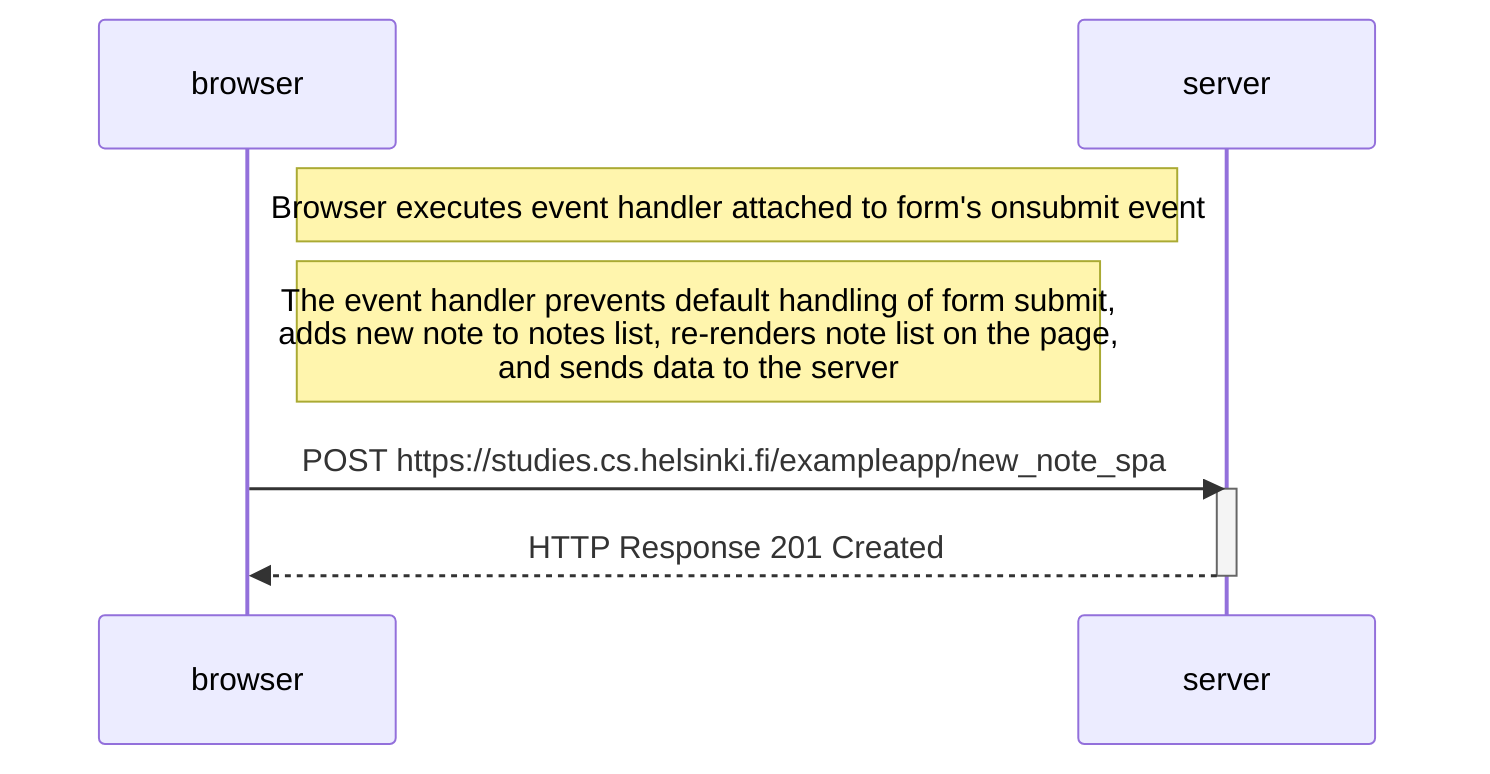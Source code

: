 sequenceDiagram
    participant browser
    participant server

    Note right of browser: Browser executes event handler attached to form's onsubmit event
    Note right of browser: The event handler prevents default handling of form submit,<br>adds new note to notes list, re-renders note list on the page,<br>and sends data to the server

    browser->>server: POST https://studies.cs.helsinki.fi/exampleapp/new_note_spa
    activate server
    server-->>browser: HTTP Response 201 Created
    deactivate server